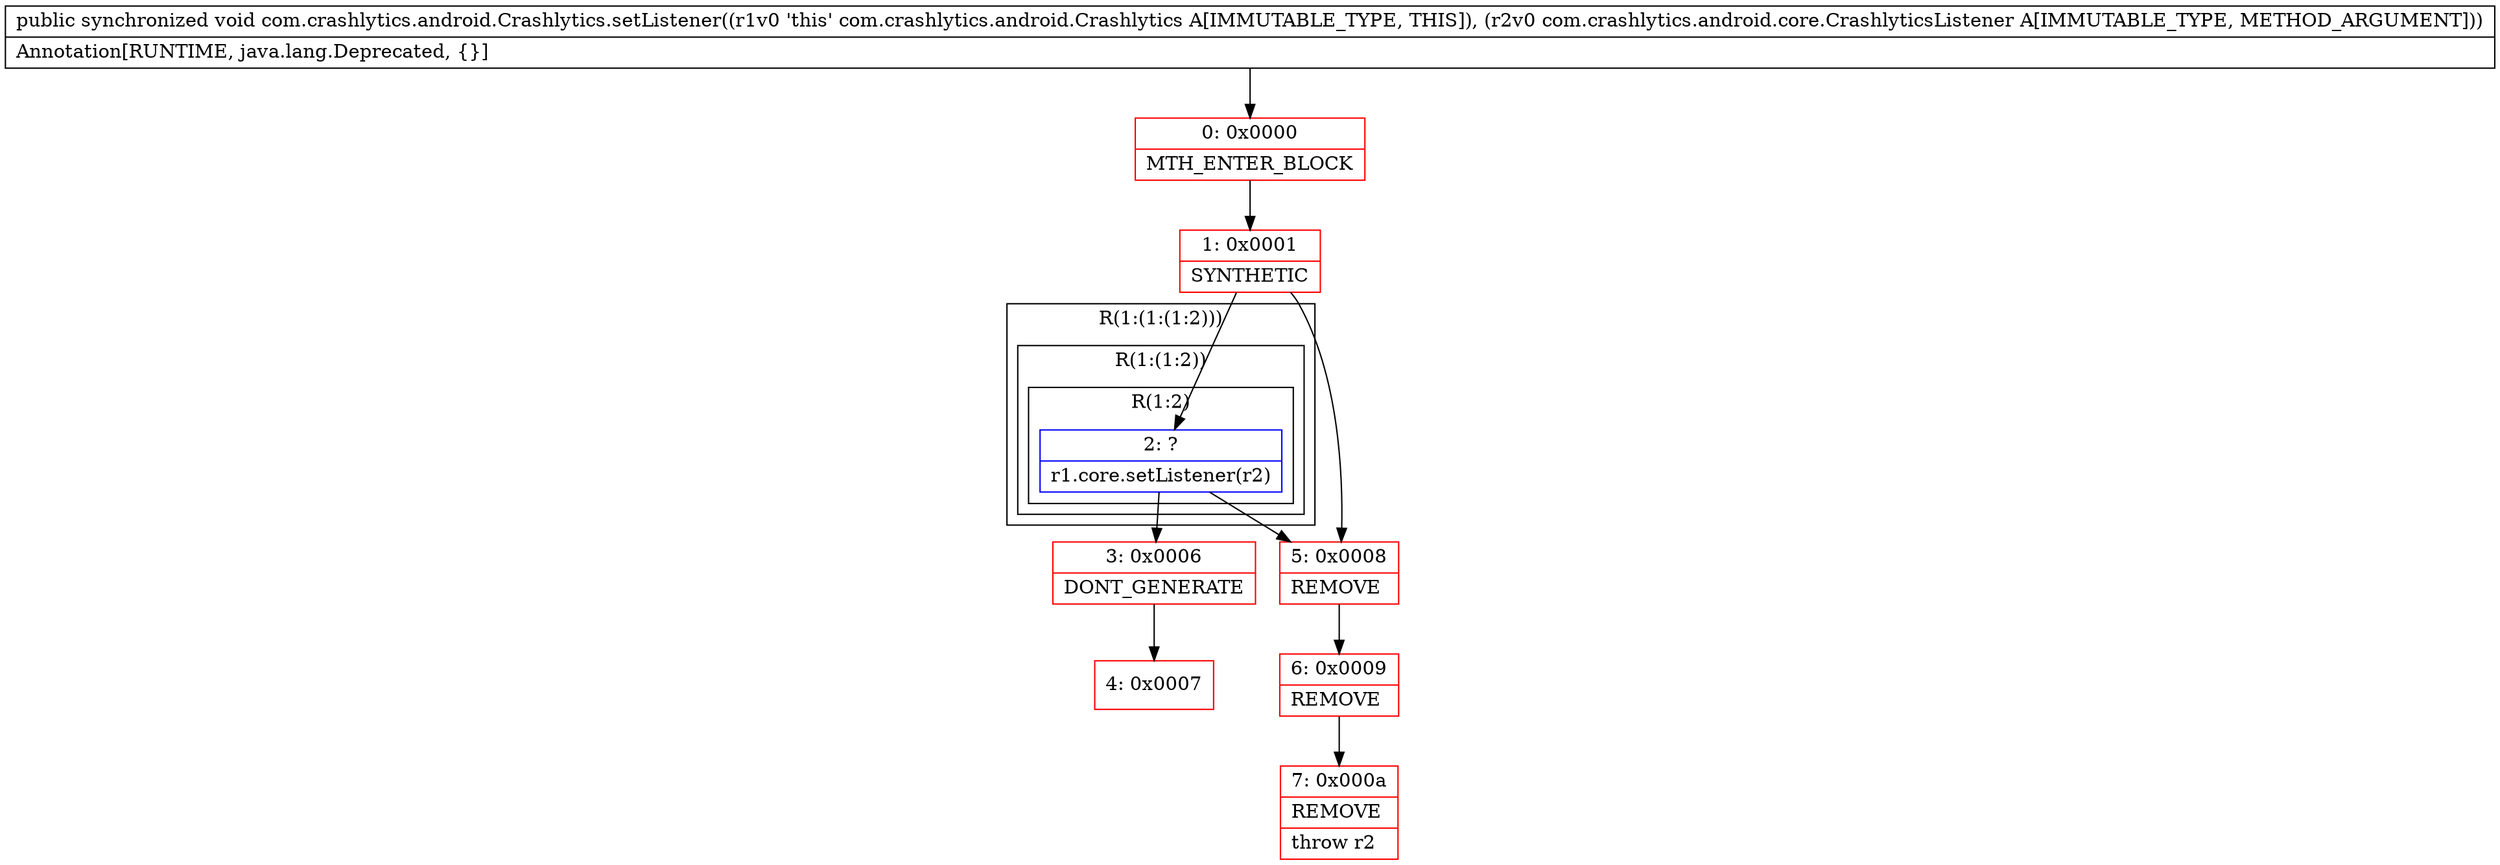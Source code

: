 digraph "CFG forcom.crashlytics.android.Crashlytics.setListener(Lcom\/crashlytics\/android\/core\/CrashlyticsListener;)V" {
subgraph cluster_Region_715662481 {
label = "R(1:(1:(1:2)))";
node [shape=record,color=blue];
subgraph cluster_Region_1255752268 {
label = "R(1:(1:2))";
node [shape=record,color=blue];
subgraph cluster_Region_1574301921 {
label = "R(1:2)";
node [shape=record,color=blue];
Node_2 [shape=record,label="{2\:\ ?|r1.core.setListener(r2)\l}"];
}
}
}
Node_0 [shape=record,color=red,label="{0\:\ 0x0000|MTH_ENTER_BLOCK\l}"];
Node_1 [shape=record,color=red,label="{1\:\ 0x0001|SYNTHETIC\l}"];
Node_3 [shape=record,color=red,label="{3\:\ 0x0006|DONT_GENERATE\l}"];
Node_4 [shape=record,color=red,label="{4\:\ 0x0007}"];
Node_5 [shape=record,color=red,label="{5\:\ 0x0008|REMOVE\l}"];
Node_6 [shape=record,color=red,label="{6\:\ 0x0009|REMOVE\l}"];
Node_7 [shape=record,color=red,label="{7\:\ 0x000a|REMOVE\l|throw r2\l}"];
MethodNode[shape=record,label="{public synchronized void com.crashlytics.android.Crashlytics.setListener((r1v0 'this' com.crashlytics.android.Crashlytics A[IMMUTABLE_TYPE, THIS]), (r2v0 com.crashlytics.android.core.CrashlyticsListener A[IMMUTABLE_TYPE, METHOD_ARGUMENT]))  | Annotation[RUNTIME, java.lang.Deprecated, \{\}]\l}"];
MethodNode -> Node_0;
Node_2 -> Node_3;
Node_2 -> Node_5;
Node_0 -> Node_1;
Node_1 -> Node_2;
Node_1 -> Node_5;
Node_3 -> Node_4;
Node_5 -> Node_6;
Node_6 -> Node_7;
}

